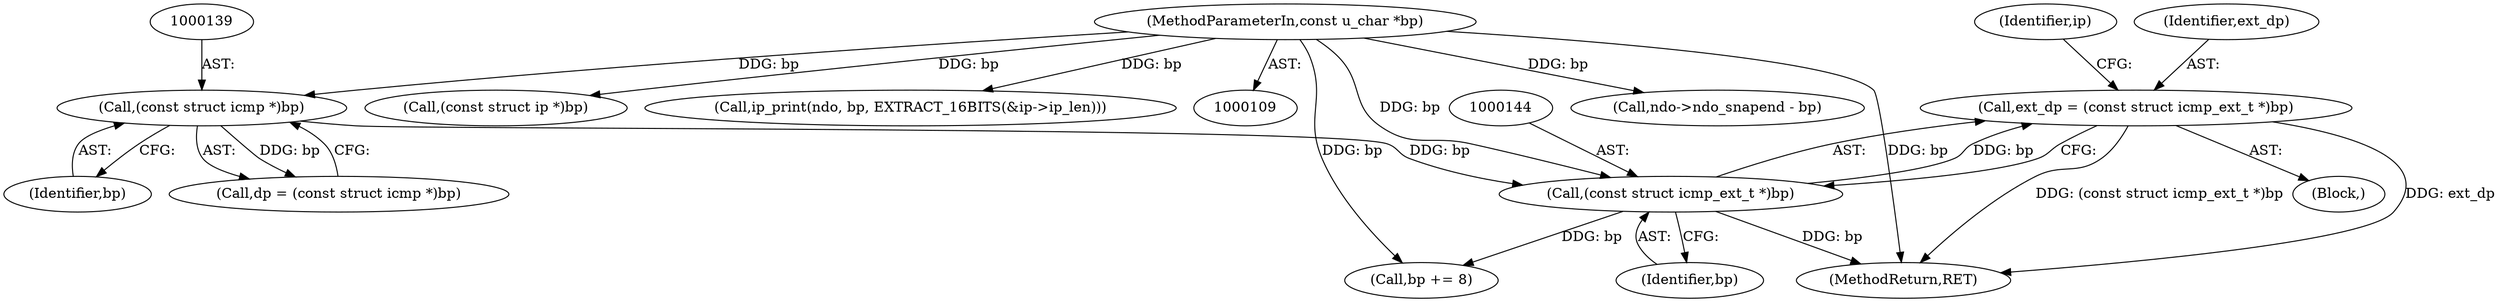 digraph "0_tcpdump_1a1bce0526a77b62e41531b00f8bb5e21fd4f3a3@pointer" {
"1000141" [label="(Call,ext_dp = (const struct icmp_ext_t *)bp)"];
"1000143" [label="(Call,(const struct icmp_ext_t *)bp)"];
"1000138" [label="(Call,(const struct icmp *)bp)"];
"1000111" [label="(MethodParameterIn,const u_char *bp)"];
"1000963" [label="(Call,ndo->ndo_snapend - bp)"];
"1000141" [label="(Call,ext_dp = (const struct icmp_ext_t *)bp)"];
"1000147" [label="(Identifier,ip)"];
"1000111" [label="(MethodParameterIn,const u_char *bp)"];
"1000115" [label="(Block,)"];
"1000956" [label="(Call,(const struct ip *)bp)"];
"1000140" [label="(Identifier,bp)"];
"1000142" [label="(Identifier,ext_dp)"];
"1000145" [label="(Identifier,bp)"];
"1001279" [label="(MethodReturn,RET)"];
"1000136" [label="(Call,dp = (const struct icmp *)bp)"];
"1000947" [label="(Call,bp += 8)"];
"1000143" [label="(Call,(const struct icmp_ext_t *)bp)"];
"1000138" [label="(Call,(const struct icmp *)bp)"];
"1000978" [label="(Call,ip_print(ndo, bp, EXTRACT_16BITS(&ip->ip_len)))"];
"1000141" -> "1000115"  [label="AST: "];
"1000141" -> "1000143"  [label="CFG: "];
"1000142" -> "1000141"  [label="AST: "];
"1000143" -> "1000141"  [label="AST: "];
"1000147" -> "1000141"  [label="CFG: "];
"1000141" -> "1001279"  [label="DDG: ext_dp"];
"1000141" -> "1001279"  [label="DDG: (const struct icmp_ext_t *)bp"];
"1000143" -> "1000141"  [label="DDG: bp"];
"1000143" -> "1000145"  [label="CFG: "];
"1000144" -> "1000143"  [label="AST: "];
"1000145" -> "1000143"  [label="AST: "];
"1000143" -> "1001279"  [label="DDG: bp"];
"1000138" -> "1000143"  [label="DDG: bp"];
"1000111" -> "1000143"  [label="DDG: bp"];
"1000143" -> "1000947"  [label="DDG: bp"];
"1000138" -> "1000136"  [label="AST: "];
"1000138" -> "1000140"  [label="CFG: "];
"1000139" -> "1000138"  [label="AST: "];
"1000140" -> "1000138"  [label="AST: "];
"1000136" -> "1000138"  [label="CFG: "];
"1000138" -> "1000136"  [label="DDG: bp"];
"1000111" -> "1000138"  [label="DDG: bp"];
"1000111" -> "1000109"  [label="AST: "];
"1000111" -> "1001279"  [label="DDG: bp"];
"1000111" -> "1000947"  [label="DDG: bp"];
"1000111" -> "1000956"  [label="DDG: bp"];
"1000111" -> "1000963"  [label="DDG: bp"];
"1000111" -> "1000978"  [label="DDG: bp"];
}
